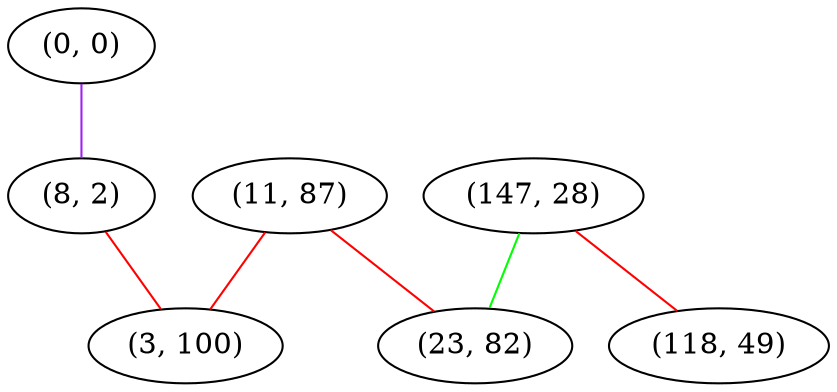 graph "" {
"(0, 0)";
"(147, 28)";
"(8, 2)";
"(118, 49)";
"(11, 87)";
"(3, 100)";
"(23, 82)";
"(0, 0)" -- "(8, 2)"  [color=purple, key=0, weight=4];
"(147, 28)" -- "(118, 49)"  [color=red, key=0, weight=1];
"(147, 28)" -- "(23, 82)"  [color=green, key=0, weight=2];
"(8, 2)" -- "(3, 100)"  [color=red, key=0, weight=1];
"(11, 87)" -- "(3, 100)"  [color=red, key=0, weight=1];
"(11, 87)" -- "(23, 82)"  [color=red, key=0, weight=1];
}
